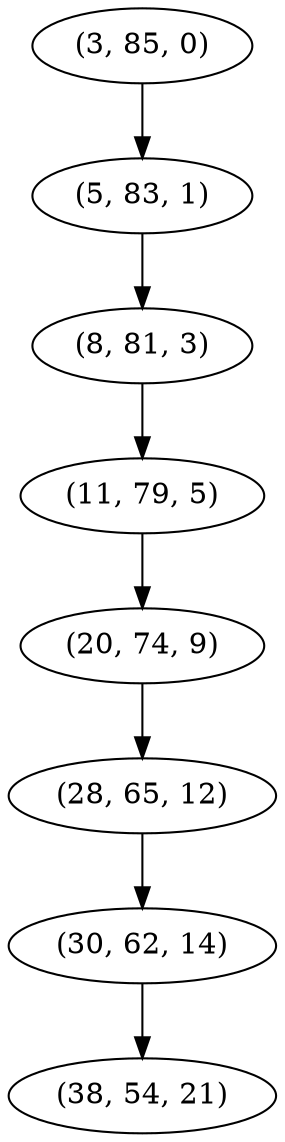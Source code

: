 digraph tree {
    "(3, 85, 0)";
    "(5, 83, 1)";
    "(8, 81, 3)";
    "(11, 79, 5)";
    "(20, 74, 9)";
    "(28, 65, 12)";
    "(30, 62, 14)";
    "(38, 54, 21)";
    "(3, 85, 0)" -> "(5, 83, 1)";
    "(5, 83, 1)" -> "(8, 81, 3)";
    "(8, 81, 3)" -> "(11, 79, 5)";
    "(11, 79, 5)" -> "(20, 74, 9)";
    "(20, 74, 9)" -> "(28, 65, 12)";
    "(28, 65, 12)" -> "(30, 62, 14)";
    "(30, 62, 14)" -> "(38, 54, 21)";
}
